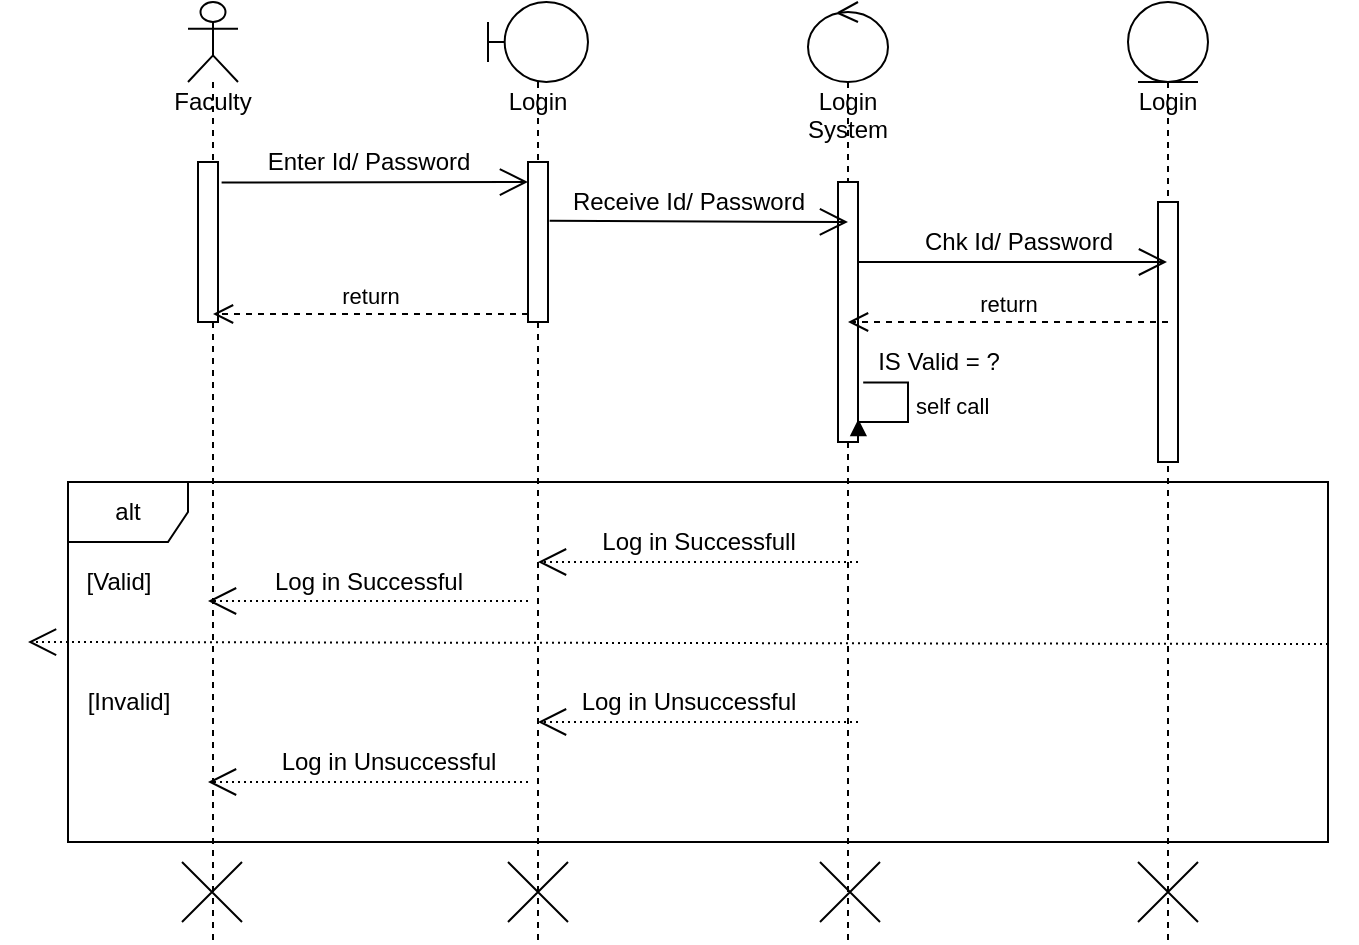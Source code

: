 <mxfile version="13.8.8" type="github">
  <diagram id="kgpKYQtTHZ0yAKxKKP6v" name="Page-1">
    <mxGraphModel dx="1888" dy="580" grid="1" gridSize="10" guides="1" tooltips="1" connect="1" arrows="1" fold="1" page="1" pageScale="1" pageWidth="850" pageHeight="1100" math="0" shadow="0">
      <root>
        <mxCell id="0" />
        <mxCell id="1" parent="0" />
        <mxCell id="igZD2Z856jBG9K0RxjRj-6" value="Faculty" style="shape=umlLifeline;participant=umlActor;perimeter=lifelinePerimeter;whiteSpace=wrap;html=1;container=1;collapsible=0;recursiveResize=0;verticalAlign=top;spacingTop=36;outlineConnect=0;" vertex="1" parent="1">
          <mxGeometry x="90" y="80" width="25" height="470" as="geometry" />
        </mxCell>
        <mxCell id="igZD2Z856jBG9K0RxjRj-13" value="" style="html=1;points=[];perimeter=orthogonalPerimeter;" vertex="1" parent="igZD2Z856jBG9K0RxjRj-6">
          <mxGeometry x="5" y="80" width="10" height="80" as="geometry" />
        </mxCell>
        <mxCell id="igZD2Z856jBG9K0RxjRj-45" value="" style="shape=umlDestroy;" vertex="1" parent="igZD2Z856jBG9K0RxjRj-6">
          <mxGeometry x="-3" y="430" width="30" height="30" as="geometry" />
        </mxCell>
        <mxCell id="igZD2Z856jBG9K0RxjRj-7" value="Login&lt;br&gt;" style="shape=umlLifeline;participant=umlBoundary;perimeter=lifelinePerimeter;whiteSpace=wrap;html=1;container=1;collapsible=0;recursiveResize=0;verticalAlign=top;spacingTop=36;outlineConnect=0;" vertex="1" parent="1">
          <mxGeometry x="240" y="80" width="50" height="470" as="geometry" />
        </mxCell>
        <mxCell id="igZD2Z856jBG9K0RxjRj-10" value="" style="html=1;points=[];perimeter=orthogonalPerimeter;" vertex="1" parent="igZD2Z856jBG9K0RxjRj-7">
          <mxGeometry x="20" y="80" width="10" height="80" as="geometry" />
        </mxCell>
        <mxCell id="igZD2Z856jBG9K0RxjRj-8" value="Login" style="shape=umlLifeline;participant=umlEntity;perimeter=lifelinePerimeter;whiteSpace=wrap;html=1;container=1;collapsible=0;recursiveResize=0;verticalAlign=top;spacingTop=36;outlineConnect=0;" vertex="1" parent="1">
          <mxGeometry x="560" y="80" width="40" height="470" as="geometry" />
        </mxCell>
        <mxCell id="igZD2Z856jBG9K0RxjRj-18" value="" style="html=1;points=[];perimeter=orthogonalPerimeter;" vertex="1" parent="igZD2Z856jBG9K0RxjRj-8">
          <mxGeometry x="15" y="100" width="10" height="130" as="geometry" />
        </mxCell>
        <mxCell id="igZD2Z856jBG9K0RxjRj-48" value="" style="shape=umlDestroy;" vertex="1" parent="igZD2Z856jBG9K0RxjRj-8">
          <mxGeometry x="5" y="430" width="30" height="30" as="geometry" />
        </mxCell>
        <mxCell id="igZD2Z856jBG9K0RxjRj-9" value="Login System" style="shape=umlLifeline;participant=umlControl;perimeter=lifelinePerimeter;whiteSpace=wrap;html=1;container=1;collapsible=0;recursiveResize=0;verticalAlign=top;spacingTop=36;outlineConnect=0;" vertex="1" parent="1">
          <mxGeometry x="400" y="80" width="40" height="470" as="geometry" />
        </mxCell>
        <mxCell id="igZD2Z856jBG9K0RxjRj-17" value="" style="html=1;points=[];perimeter=orthogonalPerimeter;" vertex="1" parent="igZD2Z856jBG9K0RxjRj-9">
          <mxGeometry x="15" y="90" width="10" height="130" as="geometry" />
        </mxCell>
        <mxCell id="igZD2Z856jBG9K0RxjRj-26" value="self call" style="edgeStyle=orthogonalEdgeStyle;html=1;align=left;spacingLeft=2;endArrow=block;rounded=0;entryX=1.02;entryY=0.912;exitX=1.26;exitY=0.771;exitDx=0;exitDy=0;exitPerimeter=0;entryDx=0;entryDy=0;entryPerimeter=0;" edge="1" target="igZD2Z856jBG9K0RxjRj-17" parent="igZD2Z856jBG9K0RxjRj-9" source="igZD2Z856jBG9K0RxjRj-17">
          <mxGeometry relative="1" as="geometry">
            <mxPoint x="65" y="190" as="sourcePoint" />
            <Array as="points">
              <mxPoint x="50" y="190" />
              <mxPoint x="50" y="210" />
              <mxPoint x="25" y="210" />
            </Array>
            <mxPoint x="70" y="210" as="targetPoint" />
          </mxGeometry>
        </mxCell>
        <mxCell id="igZD2Z856jBG9K0RxjRj-47" value="" style="shape=umlDestroy;" vertex="1" parent="igZD2Z856jBG9K0RxjRj-9">
          <mxGeometry x="6" y="430" width="30" height="30" as="geometry" />
        </mxCell>
        <mxCell id="igZD2Z856jBG9K0RxjRj-12" value="return" style="html=1;verticalAlign=bottom;endArrow=open;dashed=1;endSize=8;exitX=0;exitY=0.95;" edge="1" source="igZD2Z856jBG9K0RxjRj-10" parent="1" target="igZD2Z856jBG9K0RxjRj-6">
          <mxGeometry relative="1" as="geometry">
            <mxPoint x="190" y="236" as="targetPoint" />
          </mxGeometry>
        </mxCell>
        <mxCell id="igZD2Z856jBG9K0RxjRj-15" value="" style="endArrow=open;endFill=1;endSize=12;html=1;exitX=1.18;exitY=0.128;exitDx=0;exitDy=0;exitPerimeter=0;" edge="1" parent="1" source="igZD2Z856jBG9K0RxjRj-13">
          <mxGeometry width="160" relative="1" as="geometry">
            <mxPoint x="110" y="170" as="sourcePoint" />
            <mxPoint x="260" y="170" as="targetPoint" />
          </mxGeometry>
        </mxCell>
        <mxCell id="igZD2Z856jBG9K0RxjRj-16" value="Enter Id/ Password" style="text;html=1;align=center;verticalAlign=middle;resizable=0;points=[];autosize=1;" vertex="1" parent="1">
          <mxGeometry x="120" y="150" width="120" height="20" as="geometry" />
        </mxCell>
        <mxCell id="igZD2Z856jBG9K0RxjRj-19" value="" style="endArrow=open;endFill=1;endSize=12;html=1;exitX=1.08;exitY=0.367;exitDx=0;exitDy=0;exitPerimeter=0;" edge="1" parent="1" source="igZD2Z856jBG9K0RxjRj-10">
          <mxGeometry width="160" relative="1" as="geometry">
            <mxPoint x="260" y="190" as="sourcePoint" />
            <mxPoint x="420" y="190" as="targetPoint" />
          </mxGeometry>
        </mxCell>
        <mxCell id="igZD2Z856jBG9K0RxjRj-20" value="Receive Id/ Password" style="text;html=1;align=center;verticalAlign=middle;resizable=0;points=[];autosize=1;" vertex="1" parent="1">
          <mxGeometry x="275" y="170" width="130" height="20" as="geometry" />
        </mxCell>
        <mxCell id="igZD2Z856jBG9K0RxjRj-21" value="" style="endArrow=open;endFill=1;endSize=12;html=1;" edge="1" parent="1" target="igZD2Z856jBG9K0RxjRj-8">
          <mxGeometry width="160" relative="1" as="geometry">
            <mxPoint x="425" y="210" as="sourcePoint" />
            <mxPoint x="545" y="210" as="targetPoint" />
          </mxGeometry>
        </mxCell>
        <mxCell id="igZD2Z856jBG9K0RxjRj-22" value="&lt;span style=&quot;color: rgba(0 , 0 , 0 , 0) ; font-family: monospace ; font-size: 0px&quot;&gt;%3CmxGraphModel%3E%3Croot%3E%3CmxCell%20id%3D%220%22%2F%3E%3CmxCell%20id%3D%221%22%20parent%3D%220%22%2F%3E%3CmxCell%20id%3D%222%22%20value%3D%22Receive%20Id%2F%20Password%22%20style%3D%22text%3Bhtml%3D1%3Balign%3Dcenter%3BverticalAlign%3Dmiddle%3Bresizable%3D0%3Bpoints%3D%5B%5D%3Bautosize%3D1%3B%22%20vertex%3D%221%22%20parent%3D%221%22%3E%3CmxGeometry%20x%3D%22275%22%20y%3D%22170%22%20width%3D%22130%22%20height%3D%2220%22%20as%3D%22geometry%22%2F%3E%3C%2FmxCell%3E%3C%2Froot%3E%3C%2FmxGraphModel%3E&lt;/span&gt;" style="text;html=1;align=center;verticalAlign=middle;resizable=0;points=[];autosize=1;" vertex="1" parent="1">
          <mxGeometry x="480" y="190" width="20" height="20" as="geometry" />
        </mxCell>
        <mxCell id="igZD2Z856jBG9K0RxjRj-23" value="Chk Id/ Password" style="text;html=1;align=center;verticalAlign=middle;resizable=0;points=[];autosize=1;" vertex="1" parent="1">
          <mxGeometry x="450" y="190" width="110" height="20" as="geometry" />
        </mxCell>
        <mxCell id="igZD2Z856jBG9K0RxjRj-24" value="return" style="html=1;verticalAlign=bottom;endArrow=open;dashed=1;endSize=8;" edge="1" parent="1" target="igZD2Z856jBG9K0RxjRj-9">
          <mxGeometry relative="1" as="geometry">
            <mxPoint x="580" y="240" as="sourcePoint" />
            <mxPoint x="500" y="240" as="targetPoint" />
          </mxGeometry>
        </mxCell>
        <mxCell id="igZD2Z856jBG9K0RxjRj-28" value="IS Valid = ?" style="text;html=1;align=center;verticalAlign=middle;resizable=0;points=[];autosize=1;" vertex="1" parent="1">
          <mxGeometry x="425" y="250" width="80" height="20" as="geometry" />
        </mxCell>
        <mxCell id="igZD2Z856jBG9K0RxjRj-29" value="alt" style="shape=umlFrame;whiteSpace=wrap;html=1;" vertex="1" parent="1">
          <mxGeometry x="30" y="320" width="630" height="180" as="geometry" />
        </mxCell>
        <mxCell id="igZD2Z856jBG9K0RxjRj-34" value="Log in Successfull" style="text;html=1;align=center;verticalAlign=middle;resizable=0;points=[];autosize=1;" vertex="1" parent="1">
          <mxGeometry x="290" y="340" width="110" height="20" as="geometry" />
        </mxCell>
        <mxCell id="igZD2Z856jBG9K0RxjRj-35" value="" style="endArrow=open;endFill=1;endSize=12;html=1;dashed=1;dashPattern=1 2;" edge="1" parent="1">
          <mxGeometry width="160" relative="1" as="geometry">
            <mxPoint x="425" y="360" as="sourcePoint" />
            <mxPoint x="265" y="360" as="targetPoint" />
          </mxGeometry>
        </mxCell>
        <mxCell id="igZD2Z856jBG9K0RxjRj-36" value="Log in Successful" style="text;html=1;align=center;verticalAlign=middle;resizable=0;points=[];autosize=1;" vertex="1" parent="1">
          <mxGeometry x="125" y="360" width="110" height="20" as="geometry" />
        </mxCell>
        <mxCell id="igZD2Z856jBG9K0RxjRj-37" value="Log in Unsuccessful" style="text;html=1;align=center;verticalAlign=middle;resizable=0;points=[];autosize=1;" vertex="1" parent="1">
          <mxGeometry x="280" y="420" width="120" height="20" as="geometry" />
        </mxCell>
        <mxCell id="igZD2Z856jBG9K0RxjRj-38" value="Log in Unsuccessful" style="text;html=1;align=center;verticalAlign=middle;resizable=0;points=[];autosize=1;" vertex="1" parent="1">
          <mxGeometry x="130" y="450" width="120" height="20" as="geometry" />
        </mxCell>
        <mxCell id="igZD2Z856jBG9K0RxjRj-39" value="" style="endArrow=open;endFill=1;endSize=12;html=1;dashed=1;dashPattern=1 2;" edge="1" parent="1">
          <mxGeometry width="160" relative="1" as="geometry">
            <mxPoint x="260" y="379.5" as="sourcePoint" />
            <mxPoint x="100" y="379.5" as="targetPoint" />
          </mxGeometry>
        </mxCell>
        <mxCell id="igZD2Z856jBG9K0RxjRj-40" value="" style="endArrow=open;endFill=1;endSize=12;html=1;dashed=1;dashPattern=1 2;" edge="1" parent="1">
          <mxGeometry width="160" relative="1" as="geometry">
            <mxPoint x="425" y="440" as="sourcePoint" />
            <mxPoint x="265" y="440" as="targetPoint" />
          </mxGeometry>
        </mxCell>
        <mxCell id="igZD2Z856jBG9K0RxjRj-41" value="" style="endArrow=open;endFill=1;endSize=12;html=1;dashed=1;dashPattern=1 2;" edge="1" parent="1">
          <mxGeometry width="160" relative="1" as="geometry">
            <mxPoint x="260" y="470" as="sourcePoint" />
            <mxPoint x="100" y="470" as="targetPoint" />
          </mxGeometry>
        </mxCell>
        <mxCell id="igZD2Z856jBG9K0RxjRj-42" value="[Valid]" style="text;html=1;align=center;verticalAlign=middle;resizable=0;points=[];autosize=1;" vertex="1" parent="1">
          <mxGeometry x="30" y="360" width="50" height="20" as="geometry" />
        </mxCell>
        <mxCell id="igZD2Z856jBG9K0RxjRj-43" value="[Invalid]" style="text;html=1;align=center;verticalAlign=middle;resizable=0;points=[];autosize=1;" vertex="1" parent="1">
          <mxGeometry x="30" y="420" width="60" height="20" as="geometry" />
        </mxCell>
        <mxCell id="igZD2Z856jBG9K0RxjRj-44" value="" style="endArrow=open;endFill=1;endSize=12;html=1;dashed=1;dashPattern=1 2;" edge="1" parent="1">
          <mxGeometry width="160" relative="1" as="geometry">
            <mxPoint x="660" y="401" as="sourcePoint" />
            <mxPoint x="10" y="400" as="targetPoint" />
          </mxGeometry>
        </mxCell>
        <mxCell id="igZD2Z856jBG9K0RxjRj-46" value="" style="shape=umlDestroy;" vertex="1" parent="1">
          <mxGeometry x="250" y="510" width="30" height="30" as="geometry" />
        </mxCell>
      </root>
    </mxGraphModel>
  </diagram>
</mxfile>
